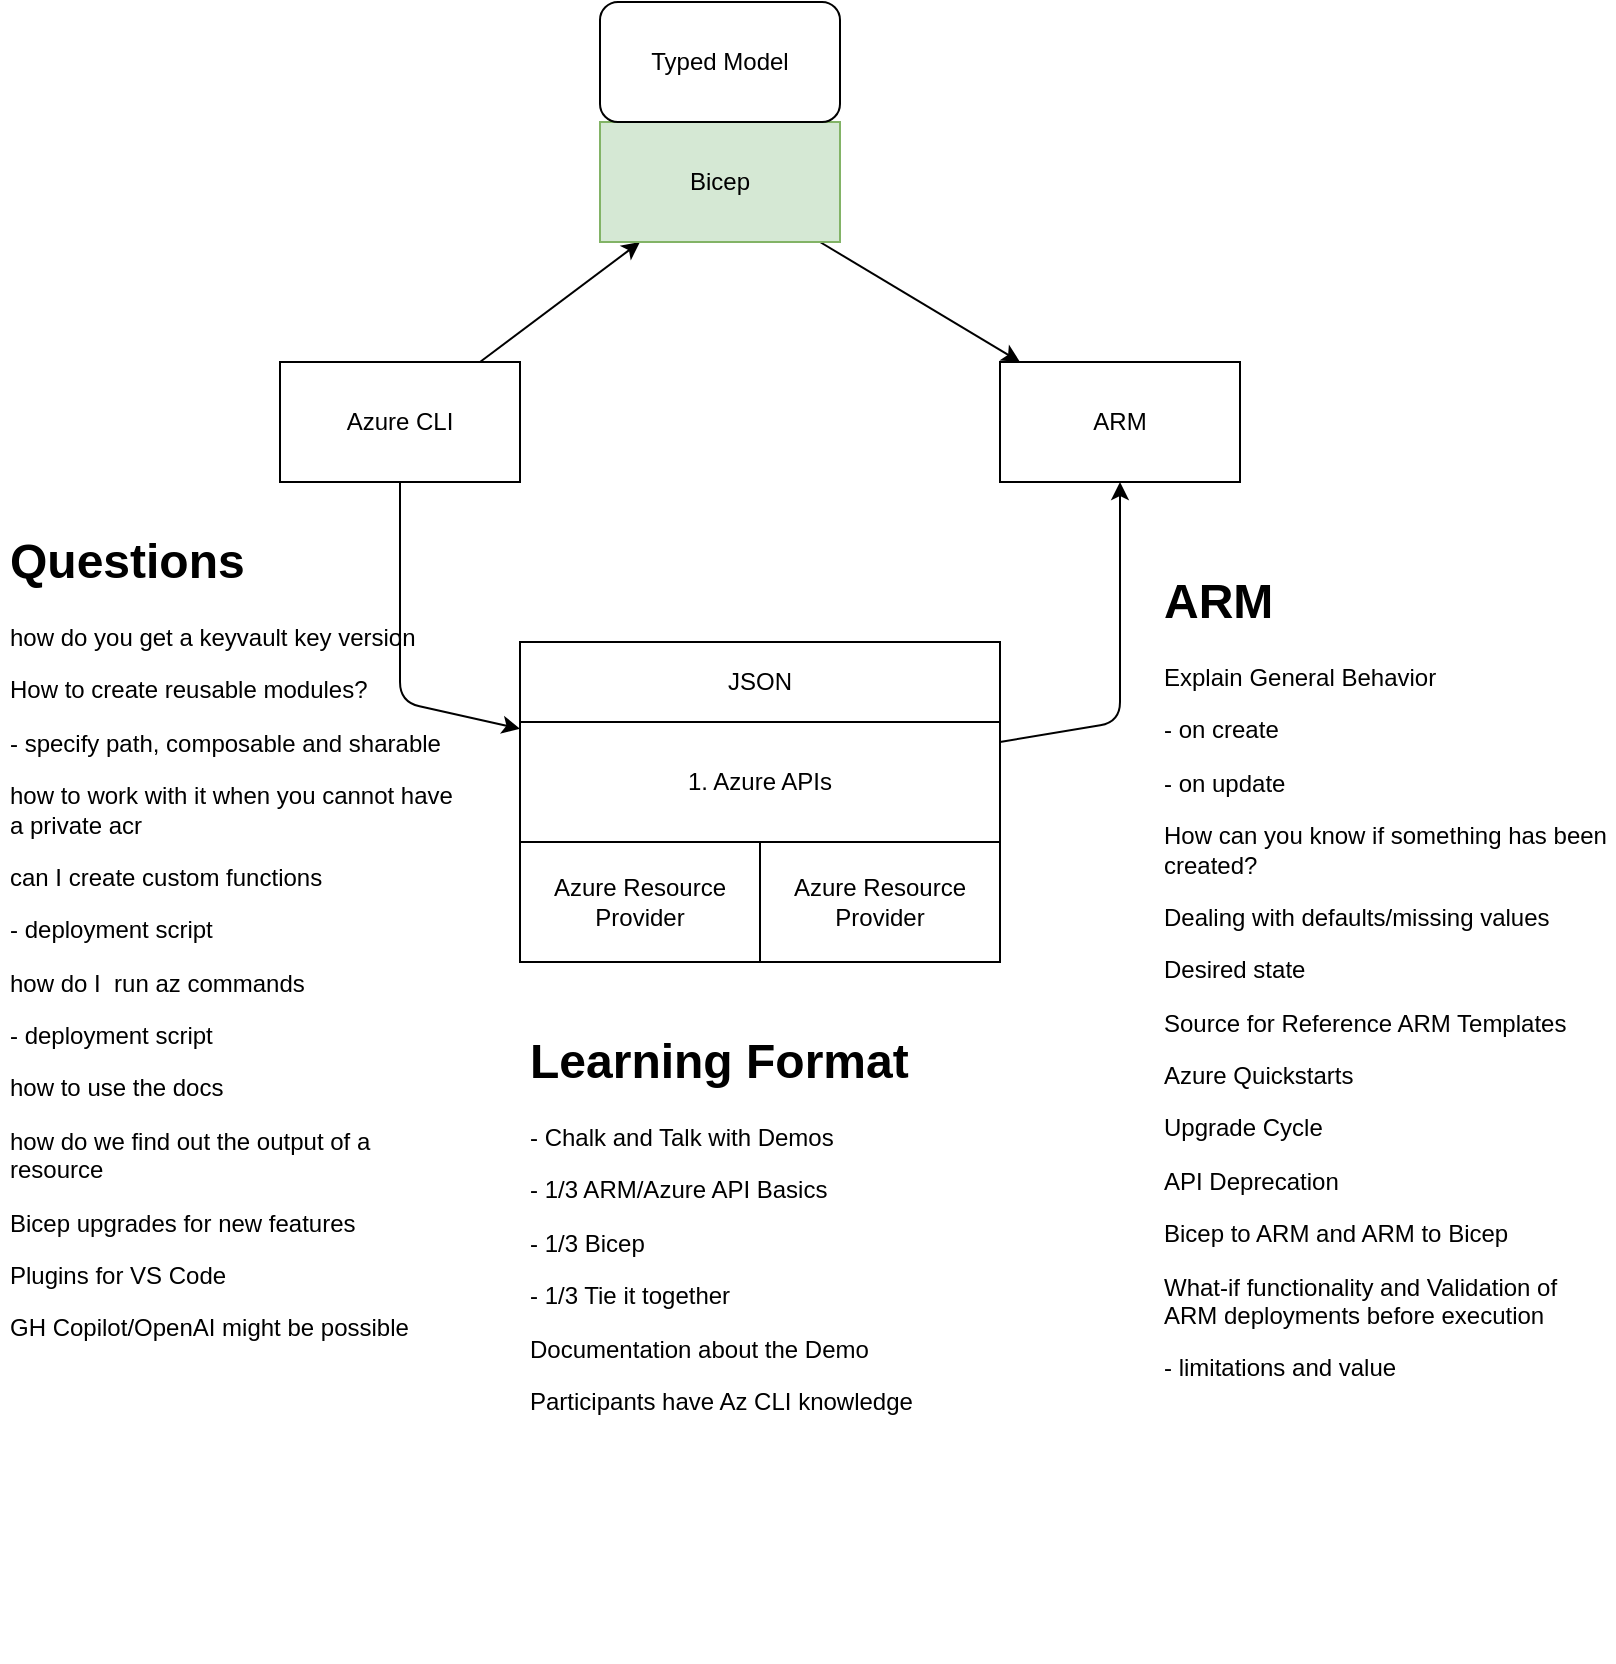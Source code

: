 <mxfile>
    <diagram id="hX1dTSjSE0WMt8nQxV4P" name="Page-1">
        <mxGraphModel dx="907" dy="583" grid="1" gridSize="10" guides="1" tooltips="1" connect="1" arrows="1" fold="1" page="1" pageScale="1" pageWidth="827" pageHeight="1169" math="0" shadow="0">
            <root>
                <mxCell id="0"/>
                <mxCell id="1" parent="0"/>
                <mxCell id="13" style="edgeStyle=none;html=1;" edge="1" parent="1" source="2" target="7">
                    <mxGeometry relative="1" as="geometry">
                        <Array as="points">
                            <mxPoint x="580" y="380"/>
                        </Array>
                    </mxGeometry>
                </mxCell>
                <mxCell id="2" value="1. Azure APIs" style="rounded=0;whiteSpace=wrap;html=1;" vertex="1" parent="1">
                    <mxGeometry x="280" y="380" width="240" height="60" as="geometry"/>
                </mxCell>
                <mxCell id="3" value="JSON" style="rounded=0;whiteSpace=wrap;html=1;" vertex="1" parent="1">
                    <mxGeometry x="280" y="340" width="240" height="40" as="geometry"/>
                </mxCell>
                <mxCell id="4" value="Azure Resource Provider" style="rounded=0;whiteSpace=wrap;html=1;" vertex="1" parent="1">
                    <mxGeometry x="280" y="440" width="120" height="60" as="geometry"/>
                </mxCell>
                <mxCell id="5" value="Azure Resource Provider" style="rounded=0;whiteSpace=wrap;html=1;" vertex="1" parent="1">
                    <mxGeometry x="400" y="440" width="120" height="60" as="geometry"/>
                </mxCell>
                <mxCell id="11" style="edgeStyle=none;html=1;" edge="1" parent="1" source="6" target="2">
                    <mxGeometry relative="1" as="geometry">
                        <Array as="points">
                            <mxPoint x="220" y="370"/>
                        </Array>
                    </mxGeometry>
                </mxCell>
                <mxCell id="15" style="edgeStyle=none;html=1;" edge="1" parent="1" source="6" target="8">
                    <mxGeometry relative="1" as="geometry"/>
                </mxCell>
                <mxCell id="6" value="Azure CLI" style="rounded=0;whiteSpace=wrap;html=1;" vertex="1" parent="1">
                    <mxGeometry x="160" y="200" width="120" height="60" as="geometry"/>
                </mxCell>
                <mxCell id="7" value="ARM" style="rounded=0;whiteSpace=wrap;html=1;" vertex="1" parent="1">
                    <mxGeometry x="520" y="200" width="120" height="60" as="geometry"/>
                </mxCell>
                <mxCell id="10" style="edgeStyle=none;html=1;" edge="1" parent="1" source="8" target="7">
                    <mxGeometry relative="1" as="geometry">
                        <Array as="points"/>
                    </mxGeometry>
                </mxCell>
                <mxCell id="8" value="Bicep" style="rounded=0;whiteSpace=wrap;html=1;fillColor=#d5e8d4;strokeColor=#82b366;" vertex="1" parent="1">
                    <mxGeometry x="320" y="80" width="120" height="60" as="geometry"/>
                </mxCell>
                <mxCell id="12" value="&lt;h1&gt;ARM&lt;/h1&gt;&lt;p&gt;Explain General Behavior&lt;/p&gt;&lt;p&gt;- on create&lt;/p&gt;&lt;p&gt;- on update&lt;/p&gt;&lt;p&gt;How can you know if something has been created?&lt;/p&gt;&lt;p&gt;Dealing with defaults/missing values&lt;/p&gt;&lt;p&gt;Desired state&lt;/p&gt;&lt;p&gt;Source for Reference ARM Templates&lt;/p&gt;&lt;p&gt;Azure Quickstarts&lt;/p&gt;&lt;p&gt;Upgrade Cycle&lt;/p&gt;&lt;p&gt;API Deprecation&lt;/p&gt;&lt;p&gt;Bicep to ARM and ARM to Bicep&lt;/p&gt;&lt;p&gt;What-if functionality and Validation of ARM deployments before execution&lt;/p&gt;&lt;p&gt;- limitations and value&lt;/p&gt;" style="text;html=1;strokeColor=none;fillColor=none;spacing=5;spacingTop=-20;whiteSpace=wrap;overflow=hidden;rounded=0;" vertex="1" parent="1">
                    <mxGeometry x="597" y="300" width="230" height="490" as="geometry"/>
                </mxCell>
                <mxCell id="14" value="&lt;h1&gt;Questions&lt;/h1&gt;&lt;div&gt;&lt;span dir=&quot;ltr&quot; class=&quot;ui-provider cil cim bbs cin cio cip ciq cir cis cit ciu civ ciw cix ciy ciz cja cjb cjc cjd cje cjf cjg cjh cji cjj cjk cjl cjm cjn cjo cjp cjq cjr cjs&quot;&gt;&lt;p&gt;how do you get a keyvault key version&lt;span style=&quot;background-color: initial;&quot;&gt;&amp;nbsp;&lt;/span&gt;&lt;/p&gt;&lt;p&gt;How to create reusable modules?&lt;/p&gt;&lt;p&gt;- specify path, composable and sharable&lt;/p&gt;&lt;p&gt;how to work with it when you cannot have a private acr&lt;/p&gt;&lt;p&gt;can I create custom functions&lt;/p&gt;&lt;p&gt;-&amp;nbsp;&lt;span style=&quot;background-color: initial;&quot;&gt;deployment script&lt;/span&gt;&lt;/p&gt;&lt;p&gt;how do I &amp;nbsp;run az commands&lt;/p&gt;&lt;p&gt;- deployment script&lt;/p&gt;&lt;p&gt;how to use the docs&lt;/p&gt;&lt;p&gt;how do we find out the output of a resource&lt;/p&gt;&lt;p&gt;Bicep upgrades for new features&lt;/p&gt;&lt;p&gt;Plugins for VS Code&lt;/p&gt;&lt;p&gt;GH Copilot/OpenAI might be possible&lt;/p&gt;&lt;/span&gt;&lt;/div&gt;&lt;p&gt;&lt;span style=&quot;color: rgba(0, 0, 0, 0); font-family: monospace; font-size: 0px;&quot;&gt;%3CmxGraphModel%3E%3Croot%3E%3CmxCell%20id%3D%220%22%2F%3E%3CmxCell%20id%3D%221%22%20parent%3D%220%22%2F%3E%3CmxCell%20id%3D%222%22%20value%3D%22%26lt%3Bh1%26gt%3BARM%26lt%3B%2Fh1%26gt%3B%26lt%3Bp%26gt%3BExplain%20General%20Behavior%26lt%3B%2Fp%26gt%3B%26lt%3Bp%26gt%3B-%20on%20create%26lt%3B%2Fp%26gt%3B%26lt%3Bp%26gt%3B-%20on%20update%26lt%3B%2Fp%26gt%3B%26lt%3Bp%26gt%3BHow%20can%20you%20know%20if%20something%20has%20been%20created%3F%26lt%3B%2Fp%26gt%3B%26lt%3Bp%26gt%3BDealing%20with%20defaults%2Fmissing%20values%26lt%3B%2Fp%26gt%3B%26lt%3Bp%26gt%3BDesired%20state%26lt%3B%2Fp%26gt%3B%22%20style%3D%22text%3Bhtml%3D1%3BstrokeColor%3Dnone%3BfillColor%3Dnone%3Bspacing%3D5%3BspacingTop%3D-20%3BwhiteSpace%3Dwrap%3Boverflow%3Dhidden%3Brounded%3D0%3B%22%20vertex%3D%221%22%20parent%3D%221%22%3E%3CmxGeometry%20x%3D%22650%22%20y%3D%22220%22%20width%3D%22190%22%20height%3D%22120%22%20as%3D%22geometry%22%2F%3E%3C%2FmxCell%3E%3C%2Froot%3E%3C%2FmxGraphModel%3E&lt;/span&gt;&lt;br&gt;&lt;/p&gt;" style="text;html=1;strokeColor=none;fillColor=none;spacing=5;spacingTop=-20;whiteSpace=wrap;overflow=hidden;rounded=0;" vertex="1" parent="1">
                    <mxGeometry x="20" y="280" width="230" height="450" as="geometry"/>
                </mxCell>
                <mxCell id="17" value="Typed Model" style="rounded=1;whiteSpace=wrap;html=1;" vertex="1" parent="1">
                    <mxGeometry x="320" y="20" width="120" height="60" as="geometry"/>
                </mxCell>
                <mxCell id="19" value="&lt;h1&gt;Learning Format&lt;/h1&gt;&lt;p&gt;- Chalk and Talk with Demos&lt;/p&gt;&lt;p&gt;- 1/3 ARM/Azure API Basics&lt;/p&gt;&lt;p&gt;- 1/3 Bicep&lt;/p&gt;&lt;p&gt;- 1/3 Tie it together&lt;/p&gt;&lt;p&gt;Documentation about the Demo&lt;/p&gt;&lt;p&gt;Participants have Az CLI knowledge&lt;/p&gt;" style="text;html=1;strokeColor=none;fillColor=none;spacing=5;spacingTop=-20;whiteSpace=wrap;overflow=hidden;rounded=0;" vertex="1" parent="1">
                    <mxGeometry x="280" y="530" width="280" height="320" as="geometry"/>
                </mxCell>
            </root>
        </mxGraphModel>
    </diagram>
</mxfile>